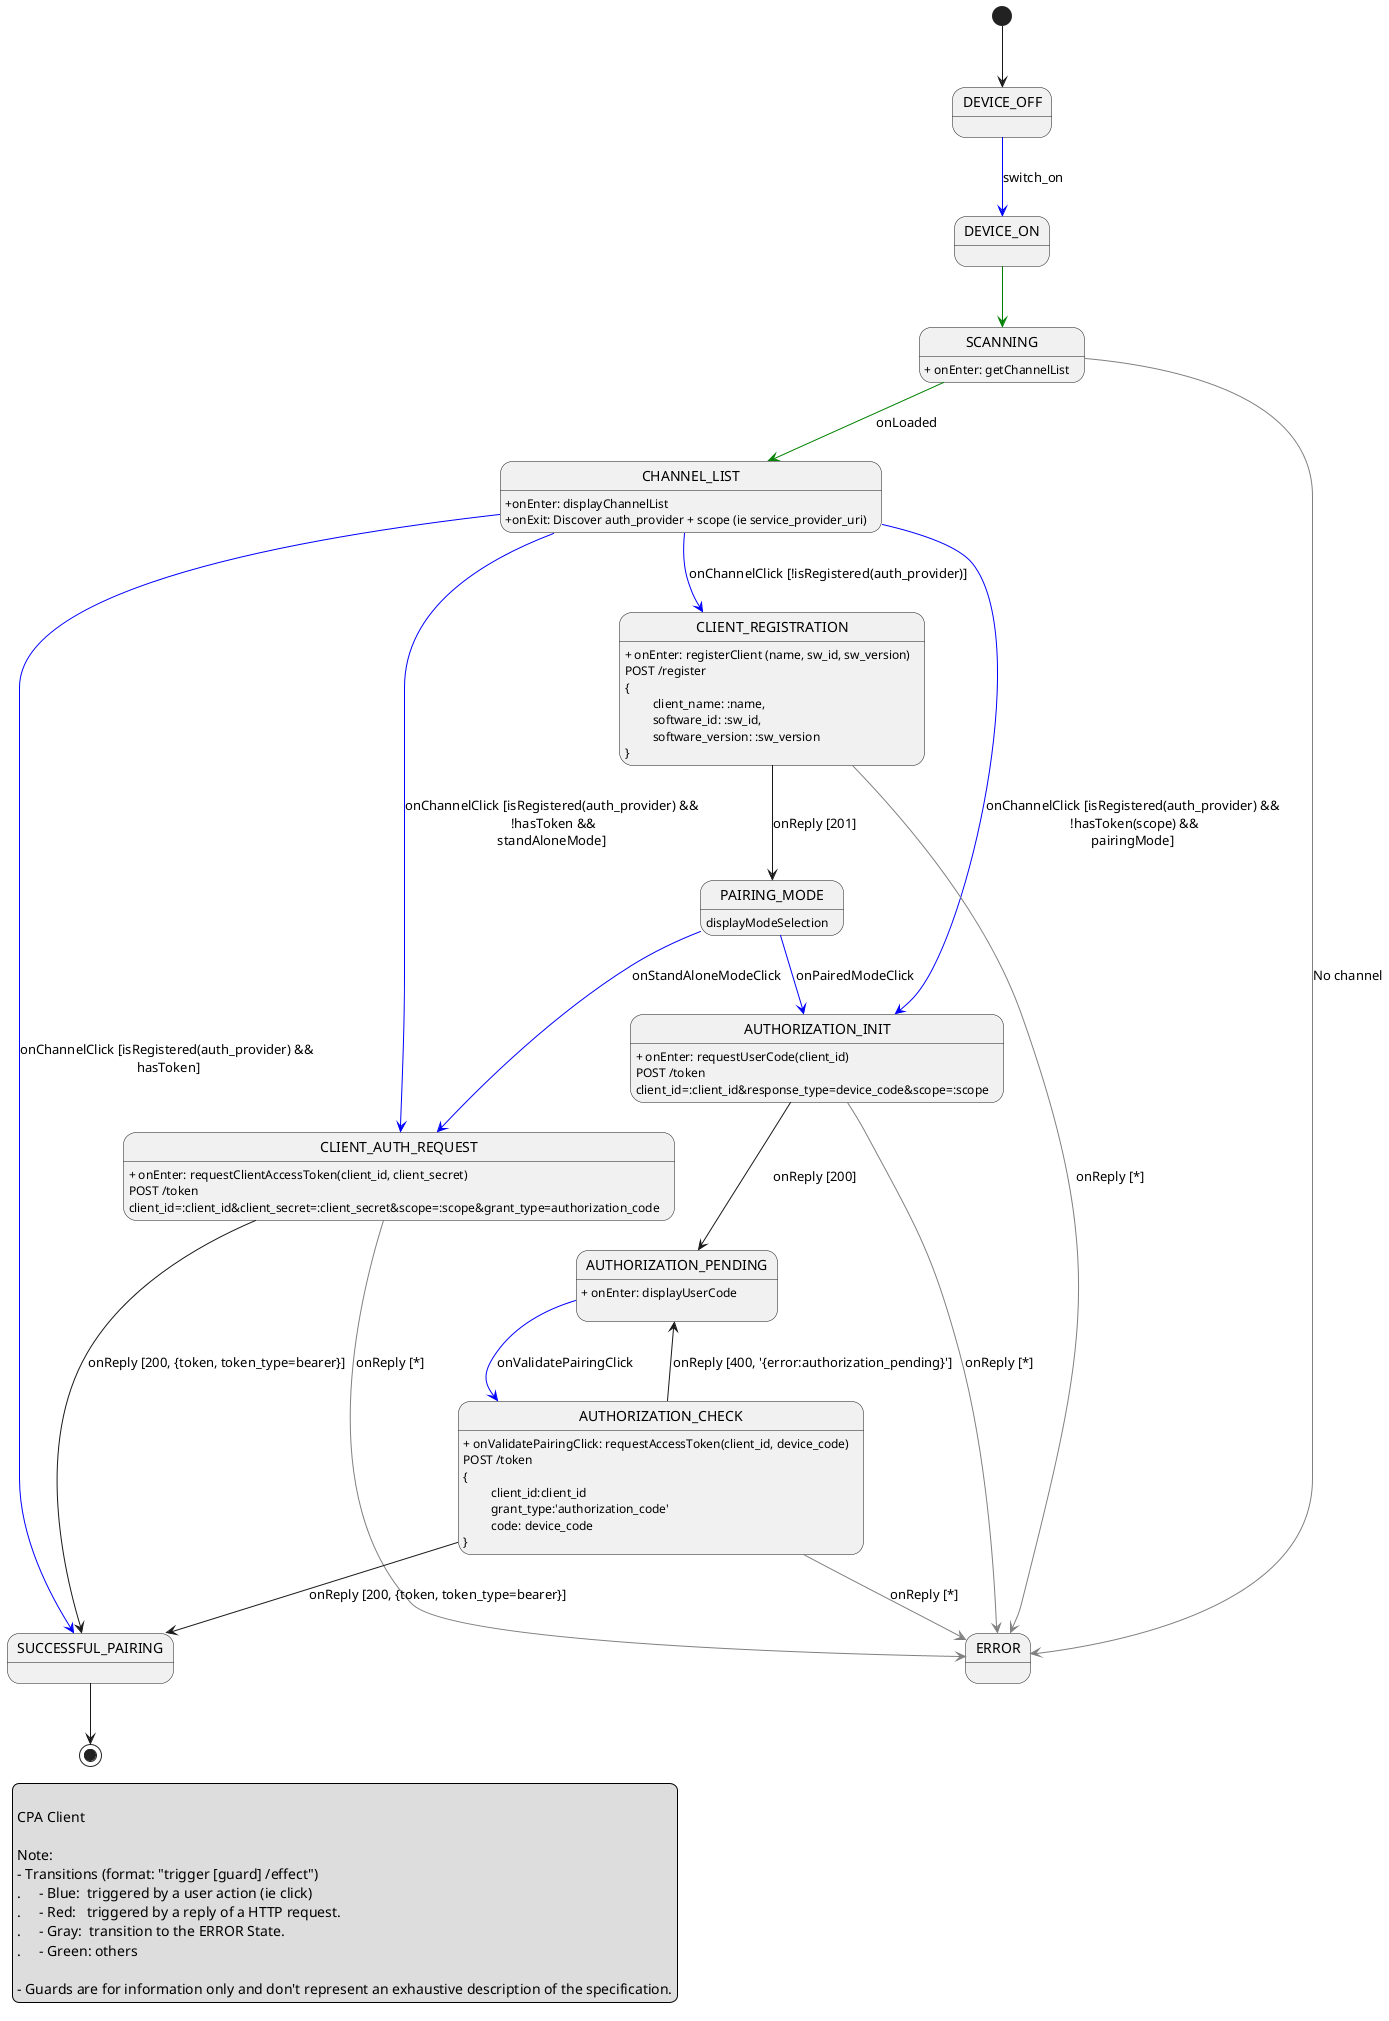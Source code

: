 @startuml


[*] --> DEVICE_OFF

'State declaration
state DEVICE_OFF
state SCANNING
state CHANNEL_LIST
state CLIENT_REGISTRATION
state CLIENT_AUTH_REQUEST
state PAIRING_MODE
state AUTHORIZATION_INIT
state AUTHORIZATION_PENDING
state SUCCESSFUL_PAIRING
state ERROR


'State definition

SCANNING: + onEnter: getChannelList

CHANNEL_LIST: +onEnter: displayChannelList
CHANNEL_LIST: +onExit: Discover auth_provider + scope (ie service_provider_uri)


CLIENT_REGISTRATION: + onEnter: registerClient (name, sw_id, sw_version)
CLIENT_REGISTRATION:  POST /register
CLIENT_REGISTRATION:  {
CLIENT_REGISTRATION:  \t client_name: :name,
CLIENT_REGISTRATION:  \t software_id: :sw_id,
CLIENT_REGISTRATION:  \t software_version: :sw_version
CLIENT_REGISTRATION:  }



PAIRING_MODE: displayModeSelection

CLIENT_AUTH_REQUEST: + onEnter: requestClientAccessToken(client_id, client_secret)
CLIENT_AUTH_REQUEST: POST /token
CLIENT_AUTH_REQUEST: client_id=:client_id&client_secret=:client_secret&scope=:scope&grant_type=authorization_code

AUTHORIZATION_INIT: + onEnter: requestUserCode(client_id)
AUTHORIZATION_INIT: POST /token
AUTHORIZATION_INIT: client_id=:client_id&response_type=device_code&scope=:scope

AUTHORIZATION_PENDING: + onEnter: displayUserCode
AUTHORIZATION_PENDING:

AUTHORIZATION_CHECK: + onValidatePairingClick: requestAccessToken(client_id, device_code)
AUTHORIZATION_CHECK: POST /token
AUTHORIZATION_CHECK: {
AUTHORIZATION_CHECK: \t client_id:client_id
AUTHORIZATION_CHECK: \t grant_type:'authorization_code'
AUTHORIZATION_CHECK: \t code: device_code
AUTHORIZATION_CHECK: }


'Transitions

DEVICE_OFF -[#blue]-> DEVICE_ON: switch_on
DEVICE_ON -[#green]-> SCANNING

SCANNING -[#green]-> CHANNEL_LIST: onLoaded
SCANNING -[#gray]right-> ERROR: No channel

CHANNEL_LIST -[#blue]-> CLIENT_REGISTRATION: onChannelClick [!isRegistered(auth_provider)]
CHANNEL_LIST -[#blue]-> AUTHORIZATION_INIT: onChannelClick [isRegistered(auth_provider) &&\n !hasToken(scope) &&\npairingMode]
CHANNEL_LIST -[#blue]-> CLIENT_AUTH_REQUEST: onChannelClick [isRegistered(auth_provider) &&\n !hasToken &&\nstandAloneMode]
CHANNEL_LIST -[#blue]-> SUCCESSFUL_PAIRING: onChannelClick [isRegistered(auth_provider) &&\n hasToken]


CLIENT_REGISTRATION --> PAIRING_MODE: onReply [201]
CLIENT_REGISTRATION -[#gray]-> ERROR: onReply [*]

PAIRING_MODE -[#blue]-> AUTHORIZATION_INIT: onPairedModeClick
PAIRING_MODE -[#blue]-> CLIENT_AUTH_REQUEST: onStandAloneModeClick

CLIENT_AUTH_REQUEST --> SUCCESSFUL_PAIRING: onReply [200, {token, token_type=bearer}]
CLIENT_AUTH_REQUEST -[#gray]-> ERROR: onReply [*]

AUTHORIZATION_INIT --> AUTHORIZATION_PENDING: onReply [200]
AUTHORIZATION_INIT -[#gray]-> ERROR: onReply [*]


AUTHORIZATION_PENDING -[#blue]-> AUTHORIZATION_CHECK: onValidatePairingClick

AUTHORIZATION_CHECK --> SUCCESSFUL_PAIRING: onReply [200, {token, token_type=bearer}]
AUTHORIZATION_CHECK --> AUTHORIZATION_PENDING: onReply [400, '{error:authorization_pending}']
AUTHORIZATION_CHECK -[#gray]-> ERROR: onReply [*]

SUCCESSFUL_PAIRING --> [*]


'Legend

legend left

CPA Client

Note:
- Transitions (format: "trigger [guard] /effect")
.     - Blue:  triggered by a user action (ie click)
.     - Red:   triggered by a reply of a HTTP request.
.     - Gray:  transition to the ERROR State.
.     - Green: others

- Guards are for information only and don't represent an exhaustive description of the specification.
endlegend



' note right of STATE: "transition: trigger[guard]/effect"

@enduml
